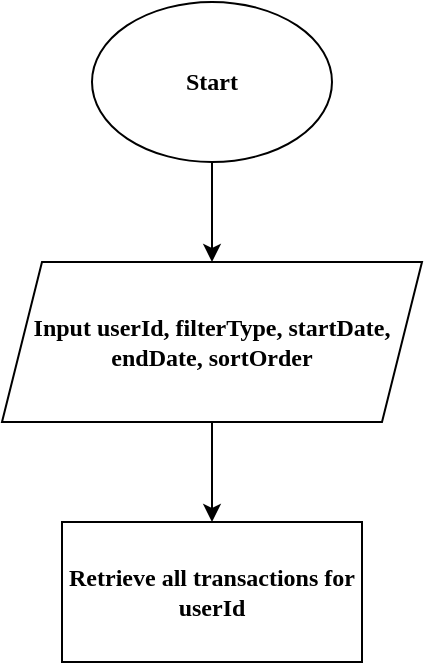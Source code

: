 <mxfile version="25.0.3">
  <diagram name="Page-1" id="jcq-_4__3uzvL_KcYyZr">
    <mxGraphModel dx="1050" dy="529" grid="1" gridSize="10" guides="1" tooltips="1" connect="1" arrows="1" fold="1" page="1" pageScale="1" pageWidth="850" pageHeight="1100" math="0" shadow="0">
      <root>
        <mxCell id="0" />
        <mxCell id="1" parent="0" />
        <mxCell id="PYoZ--fmbJuLYKGVBVWQ-3" style="edgeStyle=orthogonalEdgeStyle;rounded=0;orthogonalLoop=1;jettySize=auto;html=1;entryX=0.5;entryY=0;entryDx=0;entryDy=0;" edge="1" parent="1" source="PYoZ--fmbJuLYKGVBVWQ-1" target="PYoZ--fmbJuLYKGVBVWQ-2">
          <mxGeometry relative="1" as="geometry" />
        </mxCell>
        <mxCell id="PYoZ--fmbJuLYKGVBVWQ-1" value="&lt;b&gt;&lt;font face=&quot;Times New Roman&quot;&gt;Start&lt;/font&gt;&lt;/b&gt;" style="ellipse;whiteSpace=wrap;html=1;" vertex="1" parent="1">
          <mxGeometry x="340" y="70" width="120" height="80" as="geometry" />
        </mxCell>
        <mxCell id="PYoZ--fmbJuLYKGVBVWQ-5" style="edgeStyle=orthogonalEdgeStyle;rounded=0;orthogonalLoop=1;jettySize=auto;html=1;entryX=0.5;entryY=0;entryDx=0;entryDy=0;" edge="1" parent="1" source="PYoZ--fmbJuLYKGVBVWQ-2" target="PYoZ--fmbJuLYKGVBVWQ-4">
          <mxGeometry relative="1" as="geometry" />
        </mxCell>
        <mxCell id="PYoZ--fmbJuLYKGVBVWQ-2" value="&lt;b&gt;&lt;font face=&quot;Times New Roman&quot;&gt;Input userId, filterType, startDate, endDate, sortOrder&lt;/font&gt;&lt;/b&gt;" style="shape=parallelogram;perimeter=parallelogramPerimeter;whiteSpace=wrap;html=1;fixedSize=1;" vertex="1" parent="1">
          <mxGeometry x="295" y="200" width="210" height="80" as="geometry" />
        </mxCell>
        <mxCell id="PYoZ--fmbJuLYKGVBVWQ-4" value="&lt;b&gt;&lt;font face=&quot;Times New Roman&quot;&gt;Retrieve all transactions for userId&lt;/font&gt;&lt;/b&gt;" style="rounded=0;whiteSpace=wrap;html=1;" vertex="1" parent="1">
          <mxGeometry x="325" y="330" width="150" height="70" as="geometry" />
        </mxCell>
      </root>
    </mxGraphModel>
  </diagram>
</mxfile>
